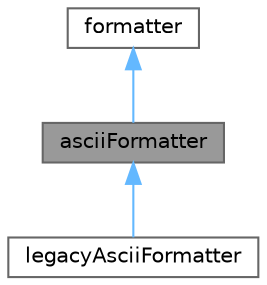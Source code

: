 digraph "asciiFormatter"
{
 // LATEX_PDF_SIZE
  bgcolor="transparent";
  edge [fontname=Helvetica,fontsize=10,labelfontname=Helvetica,labelfontsize=10];
  node [fontname=Helvetica,fontsize=10,shape=box,height=0.2,width=0.4];
  Node1 [id="Node000001",label="asciiFormatter",height=0.2,width=0.4,color="gray40", fillcolor="grey60", style="filled", fontcolor="black",tooltip="Inline ASCII output. Adds spaces between entries and a newline every 9 items (for consistency with wh..."];
  Node2 -> Node1 [id="edge1_Node000001_Node000002",dir="back",color="steelblue1",style="solid",tooltip=" "];
  Node2 [id="Node000002",label="formatter",height=0.2,width=0.4,color="gray40", fillcolor="white", style="filled",URL="$classFoam_1_1vtk_1_1formatter.html",tooltip="Abstract class for a VTK output stream formatter."];
  Node1 -> Node3 [id="edge2_Node000001_Node000003",dir="back",color="steelblue1",style="solid",tooltip=" "];
  Node3 [id="Node000003",label="legacyAsciiFormatter",height=0.2,width=0.4,color="gray40", fillcolor="white", style="filled",URL="$classFoam_1_1vtk_1_1legacyAsciiFormatter.html",tooltip="Formatting as per Foam::vtk::asciiFormatter, but with naming for legacy output."];
}
